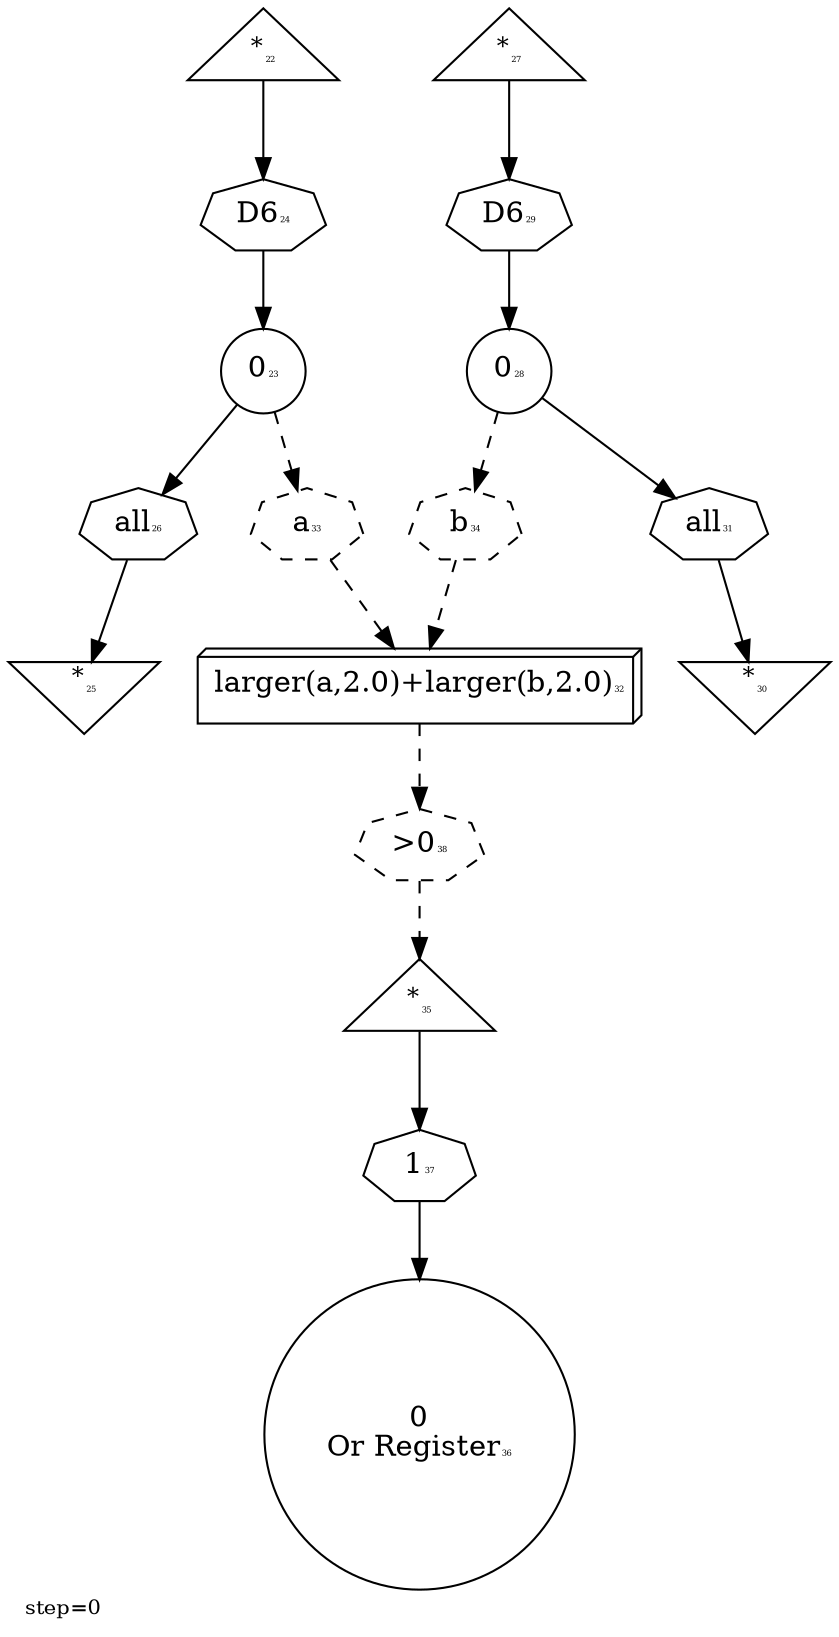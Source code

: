 digraph {
  graph  [labelloc=bottom,labeljust=left,fontsize="10",label="step=0"];
  "22" [shape=triangle,peripheries="1",label=<<SUP>*</SUP><FONT POINT-SIZE='4'>22</FONT>>,labelfontcolor=black,color=black];
  "23" [shape=circle,peripheries="1",label=<0<FONT POINT-SIZE='4'>23</FONT>>,labelfontcolor=black,color=black];
  "25" [shape=invtriangle,peripheries="1",label=<<SUP>*</SUP><FONT POINT-SIZE='4'>25</FONT>>,labelfontcolor=black,color=black];
  "27" [shape=triangle,peripheries="1",label=<<SUP>*</SUP><FONT POINT-SIZE='4'>27</FONT>>,labelfontcolor=black,color=black];
  "28" [shape=circle,peripheries="1",label=<0<FONT POINT-SIZE='4'>28</FONT>>,labelfontcolor=black,color=black];
  "30" [shape=invtriangle,peripheries="1",label=<<SUP>*</SUP><FONT POINT-SIZE='4'>30</FONT>>,labelfontcolor=black,color=black];
  "32" [shape=box3d,peripheries="1",label=<larger(a,2.0)+larger(b,2.0)<FONT POINT-SIZE='4'>32</FONT>>,labelfontcolor=black,color=black];
  "35" [shape=triangle,peripheries="1",label=<<SUP>*</SUP><FONT POINT-SIZE='4'>35</FONT>>,labelfontcolor=black,color=black];
  "36" [shape=circle,peripheries="1",label=<0<BR />Or Register<FONT POINT-SIZE='4'>36</FONT>>,labelfontcolor=black,color=black];
  "24" [label=<D6<FONT POINT-SIZE='4'>24</FONT>>,peripheries="1",color=black,shape=septagon];
  "22" -> "24" [color=black];
  "24" -> "23" [color=black];
  "26" [label=<all<FONT POINT-SIZE='4'>26</FONT>>,peripheries="1",color=black,shape=septagon];
  "23" -> "26" [color=black];
  "26" -> "25" [color=black];
  "29" [label=<D6<FONT POINT-SIZE='4'>29</FONT>>,peripheries="1",color=black,shape=septagon];
  "27" -> "29" [color=black];
  "29" -> "28" [color=black];
  "31" [label=<all<FONT POINT-SIZE='4'>31</FONT>>,peripheries="1",color=black,shape=septagon];
  "28" -> "31" [color=black];
  "31" -> "30" [color=black];
  "37" [label=<1<FONT POINT-SIZE='4'>37</FONT>>,peripheries="1",color=black,shape=septagon];
  "35" -> "37" [color=black];
  "37" -> "36" [color=black];
  "33" [label=<a<FONT POINT-SIZE='4'>33</FONT>>,peripheries="1",color=black,style=dashed,shape=septagon];
  "23" -> "33" [style=dashed,color=black];
  "33" -> "32" [style=dashed,color=black];
  "34" [label=<b<FONT POINT-SIZE='4'>34</FONT>>,peripheries="1",color=black,style=dashed,shape=septagon];
  "28" -> "34" [style=dashed,color=black];
  "34" -> "32" [style=dashed,color=black];
  "38" [label=<&gt;0<FONT POINT-SIZE='4'>38</FONT>>,peripheries="1",color=black,style=dashed,shape=septagon];
  "32" -> "38" [style=dashed,color=black];
  "38" -> "35" [style=dashed,color=black];
}